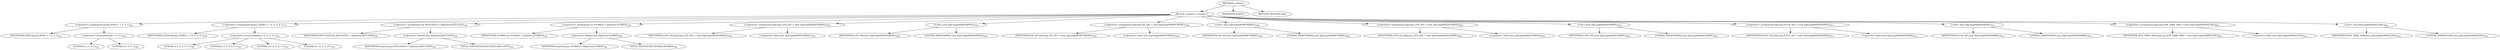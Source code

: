 digraph "&lt;clinit&gt;" {  
"1659" [label = <(METHOD,&lt;clinit&gt;)> ]
"1660" [label = <(BLOCK,&lt;empty&gt;,&lt;empty&gt;)> ]
"1661" [label = <(&lt;operator&gt;.assignment,byte[] ZERO = { 0, 0 })<SUB>160</SUB>> ]
"1662" [label = <(IDENTIFIER,ZERO,byte[] ZERO = { 0, 0 })<SUB>160</SUB>> ]
"1663" [label = <(&lt;operator&gt;.arrayInitializer,{ 0, 0 })<SUB>160</SUB>> ]
"1664" [label = <(LITERAL,0,{ 0, 0 })<SUB>160</SUB>> ]
"1665" [label = <(LITERAL,0,{ 0, 0 })<SUB>160</SUB>> ]
"1666" [label = <(&lt;operator&gt;.assignment,byte[] LZERO = { 0, 0, 0, 0 })<SUB>167</SUB>> ]
"1667" [label = <(IDENTIFIER,LZERO,byte[] LZERO = { 0, 0, 0, 0 })<SUB>167</SUB>> ]
"1668" [label = <(&lt;operator&gt;.arrayInitializer,{ 0, 0, 0, 0 })<SUB>167</SUB>> ]
"1669" [label = <(LITERAL,0,{ 0, 0, 0, 0 })<SUB>167</SUB>> ]
"1670" [label = <(LITERAL,0,{ 0, 0, 0, 0 })<SUB>167</SUB>> ]
"1671" [label = <(LITERAL,0,{ 0, 0, 0, 0 })<SUB>167</SUB>> ]
"1672" [label = <(LITERAL,0,{ 0, 0, 0, 0 })<SUB>167</SUB>> ]
"1673" [label = <(&lt;operator&gt;.assignment,int DEFLATED = ZipEntry.DEFLATED)<SUB>192</SUB>> ]
"1674" [label = <(IDENTIFIER,DEFLATED,int DEFLATED = ZipEntry.DEFLATED)<SUB>192</SUB>> ]
"1675" [label = <(&lt;operator&gt;.fieldAccess,ZipEntry.DEFLATED)<SUB>192</SUB>> ]
"1676" [label = <(IDENTIFIER,ZipEntry,int DEFLATED = ZipEntry.DEFLATED)<SUB>192</SUB>> ]
"1677" [label = <(FIELD_IDENTIFIER,DEFLATED,DEFLATED)<SUB>192</SUB>> ]
"1678" [label = <(&lt;operator&gt;.assignment,int STORED = ZipEntry.STORED)<SUB>199</SUB>> ]
"1679" [label = <(IDENTIFIER,STORED,int STORED = ZipEntry.STORED)<SUB>199</SUB>> ]
"1680" [label = <(&lt;operator&gt;.fieldAccess,ZipEntry.STORED)<SUB>199</SUB>> ]
"1681" [label = <(IDENTIFIER,ZipEntry,int STORED = ZipEntry.STORED)<SUB>199</SUB>> ]
"1682" [label = <(FIELD_IDENTIFIER,STORED,STORED)<SUB>199</SUB>> ]
"1683" [label = <(&lt;operator&gt;.assignment,ZipLong LFH_SIG = new ZipLong(0X04034B50L))<SUB>393</SUB>> ]
"1684" [label = <(IDENTIFIER,LFH_SIG,ZipLong LFH_SIG = new ZipLong(0X04034B50L))<SUB>393</SUB>> ]
"1685" [label = <(&lt;operator&gt;.alloc,new ZipLong(0X04034B50L))<SUB>393</SUB>> ]
"1686" [label = <(&lt;init&gt;,new ZipLong(0X04034B50L))<SUB>393</SUB>> ]
"23" [label = <(IDENTIFIER,LFH_SIG,new ZipLong(0X04034B50L))<SUB>393</SUB>> ]
"1687" [label = <(LITERAL,0X04034B50L,new ZipLong(0X04034B50L))<SUB>393</SUB>> ]
"1688" [label = <(&lt;operator&gt;.assignment,ZipLong DD_SIG = new ZipLong(0X08074B50L))<SUB>399</SUB>> ]
"1689" [label = <(IDENTIFIER,DD_SIG,ZipLong DD_SIG = new ZipLong(0X08074B50L))<SUB>399</SUB>> ]
"1690" [label = <(&lt;operator&gt;.alloc,new ZipLong(0X08074B50L))<SUB>399</SUB>> ]
"1691" [label = <(&lt;init&gt;,new ZipLong(0X08074B50L))<SUB>399</SUB>> ]
"25" [label = <(IDENTIFIER,DD_SIG,new ZipLong(0X08074B50L))<SUB>399</SUB>> ]
"1692" [label = <(LITERAL,0X08074B50L,new ZipLong(0X08074B50L))<SUB>399</SUB>> ]
"1693" [label = <(&lt;operator&gt;.assignment,ZipLong CFH_SIG = new ZipLong(0X02014B50L))<SUB>405</SUB>> ]
"1694" [label = <(IDENTIFIER,CFH_SIG,ZipLong CFH_SIG = new ZipLong(0X02014B50L))<SUB>405</SUB>> ]
"1695" [label = <(&lt;operator&gt;.alloc,new ZipLong(0X02014B50L))<SUB>405</SUB>> ]
"1696" [label = <(&lt;init&gt;,new ZipLong(0X02014B50L))<SUB>405</SUB>> ]
"27" [label = <(IDENTIFIER,CFH_SIG,new ZipLong(0X02014B50L))<SUB>405</SUB>> ]
"1697" [label = <(LITERAL,0X02014B50L,new ZipLong(0X02014B50L))<SUB>405</SUB>> ]
"1698" [label = <(&lt;operator&gt;.assignment,ZipLong EOCD_SIG = new ZipLong(0X06054B50L))<SUB>411</SUB>> ]
"1699" [label = <(IDENTIFIER,EOCD_SIG,ZipLong EOCD_SIG = new ZipLong(0X06054B50L))<SUB>411</SUB>> ]
"1700" [label = <(&lt;operator&gt;.alloc,new ZipLong(0X06054B50L))<SUB>411</SUB>> ]
"1701" [label = <(&lt;init&gt;,new ZipLong(0X06054B50L))<SUB>411</SUB>> ]
"29" [label = <(IDENTIFIER,EOCD_SIG,new ZipLong(0X06054B50L))<SUB>411</SUB>> ]
"1702" [label = <(LITERAL,0X06054B50L,new ZipLong(0X06054B50L))<SUB>411</SUB>> ]
"1703" [label = <(&lt;operator&gt;.assignment,ZipLong DOS_TIME_MIN = new ZipLong(0x00002100L))<SUB>622</SUB>> ]
"1704" [label = <(IDENTIFIER,DOS_TIME_MIN,ZipLong DOS_TIME_MIN = new ZipLong(0x00002100L))<SUB>622</SUB>> ]
"1705" [label = <(&lt;operator&gt;.alloc,new ZipLong(0x00002100L))<SUB>622</SUB>> ]
"1706" [label = <(&lt;init&gt;,new ZipLong(0x00002100L))<SUB>622</SUB>> ]
"38" [label = <(IDENTIFIER,DOS_TIME_MIN,new ZipLong(0x00002100L))<SUB>622</SUB>> ]
"1707" [label = <(LITERAL,0x00002100L,new ZipLong(0x00002100L))<SUB>622</SUB>> ]
"1708" [label = <(MODIFIER,STATIC)> ]
"1709" [label = <(METHOD_RETURN,void)> ]
  "1659" -> "1660" 
  "1659" -> "1708" 
  "1659" -> "1709" 
  "1660" -> "1661" 
  "1660" -> "1666" 
  "1660" -> "1673" 
  "1660" -> "1678" 
  "1660" -> "1683" 
  "1660" -> "1686" 
  "1660" -> "1688" 
  "1660" -> "1691" 
  "1660" -> "1693" 
  "1660" -> "1696" 
  "1660" -> "1698" 
  "1660" -> "1701" 
  "1660" -> "1703" 
  "1660" -> "1706" 
  "1661" -> "1662" 
  "1661" -> "1663" 
  "1663" -> "1664" 
  "1663" -> "1665" 
  "1666" -> "1667" 
  "1666" -> "1668" 
  "1668" -> "1669" 
  "1668" -> "1670" 
  "1668" -> "1671" 
  "1668" -> "1672" 
  "1673" -> "1674" 
  "1673" -> "1675" 
  "1675" -> "1676" 
  "1675" -> "1677" 
  "1678" -> "1679" 
  "1678" -> "1680" 
  "1680" -> "1681" 
  "1680" -> "1682" 
  "1683" -> "1684" 
  "1683" -> "1685" 
  "1686" -> "23" 
  "1686" -> "1687" 
  "1688" -> "1689" 
  "1688" -> "1690" 
  "1691" -> "25" 
  "1691" -> "1692" 
  "1693" -> "1694" 
  "1693" -> "1695" 
  "1696" -> "27" 
  "1696" -> "1697" 
  "1698" -> "1699" 
  "1698" -> "1700" 
  "1701" -> "29" 
  "1701" -> "1702" 
  "1703" -> "1704" 
  "1703" -> "1705" 
  "1706" -> "38" 
  "1706" -> "1707" 
}
